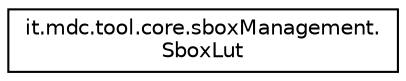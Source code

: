digraph "Graphical Class Hierarchy"
{
 // LATEX_PDF_SIZE
  edge [fontname="Helvetica",fontsize="10",labelfontname="Helvetica",labelfontsize="10"];
  node [fontname="Helvetica",fontsize="10",shape=record];
  rankdir="LR";
  Node0 [label="it.mdc.tool.core.sboxManagement.\lSboxLut",height=0.2,width=0.4,color="black", fillcolor="white", style="filled",URL="$d3/d22/classit_1_1mdc_1_1tool_1_1core_1_1sbox_management_1_1_sbox_lut.html",tooltip=" "];
}
